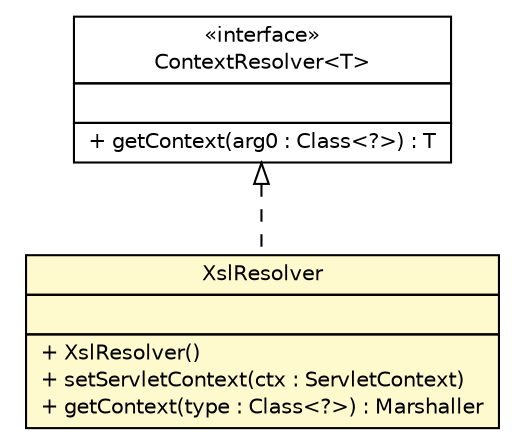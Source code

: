 #!/usr/local/bin/dot
#
# Class diagram 
# Generated by UMLGraph version 5.1 (http://www.umlgraph.org/)
#

digraph G {
	edge [fontname="Helvetica",fontsize=10,labelfontname="Helvetica",labelfontsize=10];
	node [fontname="Helvetica",fontsize=10,shape=plaintext];
	nodesep=0.25;
	ranksep=0.5;
	// com.rexsl.core.XslResolver
	c23 [label=<<table title="com.rexsl.core.XslResolver" border="0" cellborder="1" cellspacing="0" cellpadding="2" port="p" bgcolor="lemonChiffon" href="./XslResolver.html">
		<tr><td><table border="0" cellspacing="0" cellpadding="1">
<tr><td align="center" balign="center"> XslResolver </td></tr>
		</table></td></tr>
		<tr><td><table border="0" cellspacing="0" cellpadding="1">
<tr><td align="left" balign="left">  </td></tr>
		</table></td></tr>
		<tr><td><table border="0" cellspacing="0" cellpadding="1">
<tr><td align="left" balign="left"> + XslResolver() </td></tr>
<tr><td align="left" balign="left"> + setServletContext(ctx : ServletContext) </td></tr>
<tr><td align="left" balign="left"> + getContext(type : Class&lt;?&gt;) : Marshaller </td></tr>
		</table></td></tr>
		</table>>, fontname="Helvetica", fontcolor="black", fontsize=10.0];
	//com.rexsl.core.XslResolver implements javax.ws.rs.ext.ContextResolver<T>
	c27:p -> c23:p [dir=back,arrowtail=empty,style=dashed];
	// javax.ws.rs.ext.ContextResolver<T>
	c27 [label=<<table title="javax.ws.rs.ext.ContextResolver" border="0" cellborder="1" cellspacing="0" cellpadding="2" port="p" href="http://java.sun.com/j2se/1.4.2/docs/api/javax/ws/rs/ext/ContextResolver.html">
		<tr><td><table border="0" cellspacing="0" cellpadding="1">
<tr><td align="center" balign="center"> &#171;interface&#187; </td></tr>
<tr><td align="center" balign="center"> ContextResolver&lt;T&gt; </td></tr>
		</table></td></tr>
		<tr><td><table border="0" cellspacing="0" cellpadding="1">
<tr><td align="left" balign="left">  </td></tr>
		</table></td></tr>
		<tr><td><table border="0" cellspacing="0" cellpadding="1">
<tr><td align="left" balign="left"> + getContext(arg0 : Class&lt;?&gt;) : T </td></tr>
		</table></td></tr>
		</table>>, fontname="Helvetica", fontcolor="black", fontsize=10.0];
}

